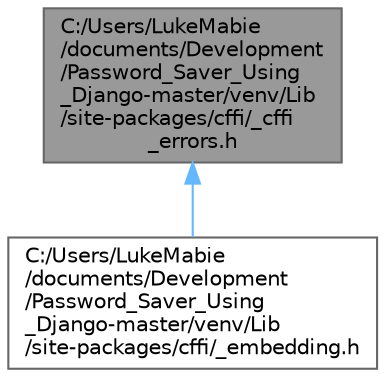 digraph "C:/Users/LukeMabie/documents/Development/Password_Saver_Using_Django-master/venv/Lib/site-packages/cffi/_cffi_errors.h"
{
 // LATEX_PDF_SIZE
  bgcolor="transparent";
  edge [fontname=Helvetica,fontsize=10,labelfontname=Helvetica,labelfontsize=10];
  node [fontname=Helvetica,fontsize=10,shape=box,height=0.2,width=0.4];
  Node1 [id="Node000001",label="C:/Users/LukeMabie\l/documents/Development\l/Password_Saver_Using\l_Django-master/venv/Lib\l/site-packages/cffi/_cffi\l_errors.h",height=0.2,width=0.4,color="gray40", fillcolor="grey60", style="filled", fontcolor="black",tooltip=" "];
  Node1 -> Node2 [id="edge1_Node000001_Node000002",dir="back",color="steelblue1",style="solid",tooltip=" "];
  Node2 [id="Node000002",label="C:/Users/LukeMabie\l/documents/Development\l/Password_Saver_Using\l_Django-master/venv/Lib\l/site-packages/cffi/_embedding.h",height=0.2,width=0.4,color="grey40", fillcolor="white", style="filled",URL="$__embedding_8h.html",tooltip=" "];
}
